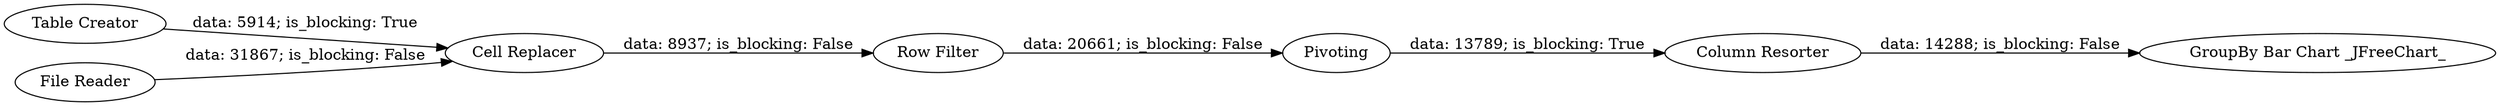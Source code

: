 digraph {
	"25501847650897208_10" [label="Row Filter"]
	"25501847650897208_7" [label="GroupBy Bar Chart _JFreeChart_"]
	"25501847650897208_9" [label="Column Resorter"]
	"25501847650897208_4" [label="Table Creator"]
	"25501847650897208_6" [label="Cell Replacer"]
	"25501847650897208_2" [label="File Reader"]
	"25501847650897208_8" [label=Pivoting]
	"25501847650897208_6" -> "25501847650897208_10" [label="data: 8937; is_blocking: False"]
	"25501847650897208_2" -> "25501847650897208_6" [label="data: 31867; is_blocking: False"]
	"25501847650897208_8" -> "25501847650897208_9" [label="data: 13789; is_blocking: True"]
	"25501847650897208_4" -> "25501847650897208_6" [label="data: 5914; is_blocking: True"]
	"25501847650897208_9" -> "25501847650897208_7" [label="data: 14288; is_blocking: False"]
	"25501847650897208_10" -> "25501847650897208_8" [label="data: 20661; is_blocking: False"]
	rankdir=LR
}
